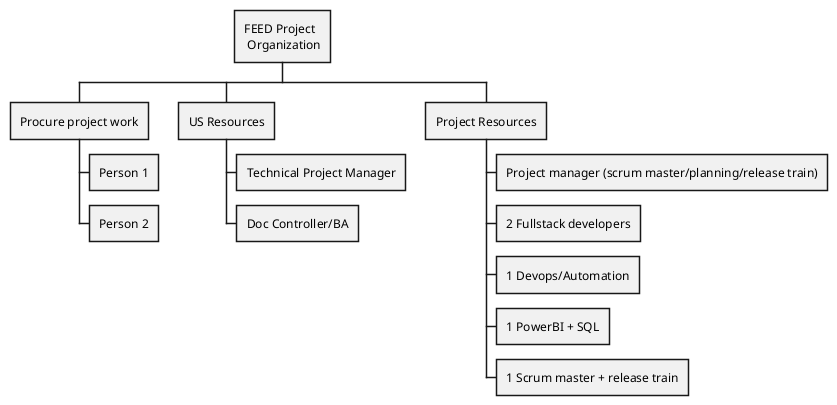 @startwbs
* FEED Project \n Organization
** Procure project work
*** Person 1
*** Person 2
** US Resources
*** Technical Project Manager
*** Doc Controller/BA
** Project Resources
*** Project manager (scrum master/planning/release train)
*** 2 Fullstack developers
*** 1 Devops/Automation
*** 1 PowerBI + SQL
*** 1 Scrum master + release train
@endwbs